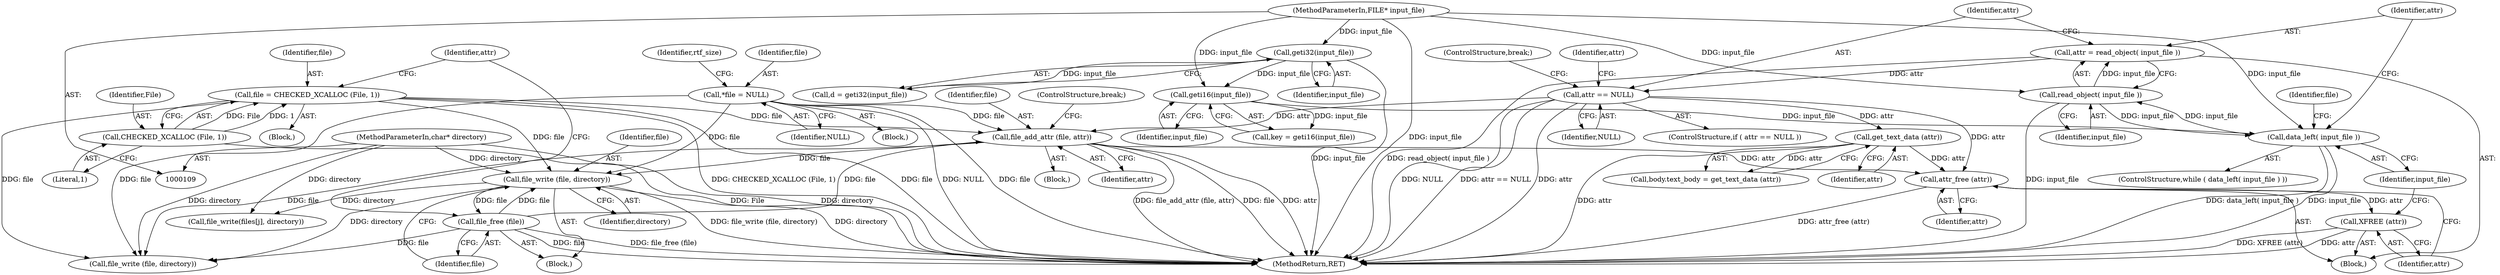 digraph "0_tnef_8dccf79857ceeb7a6d3e42c1e762e7b865d5344d_1@API" {
"1000326" [label="(Call,attr_free (attr))"];
"1000217" [label="(Call,get_text_data (attr))"];
"1000174" [label="(Call,attr == NULL)"];
"1000169" [label="(Call,attr = read_object( input_file ))"];
"1000171" [label="(Call,read_object( input_file ))"];
"1000166" [label="(Call,data_left( input_file ))"];
"1000160" [label="(Call,geti16(input_file))"];
"1000146" [label="(Call,geti32(input_file))"];
"1000110" [label="(MethodParameterIn,FILE* input_file)"];
"1000312" [label="(Call,file_add_attr (file, attr))"];
"1000195" [label="(Call,file = CHECKED_XCALLOC (File, 1))"];
"1000197" [label="(Call,CHECKED_XCALLOC (File, 1))"];
"1000191" [label="(Call,file_free (file))"];
"1000188" [label="(Call,file_write (file, directory))"];
"1000123" [label="(Call,*file = NULL)"];
"1000111" [label="(MethodParameterIn,char* directory)"];
"1000328" [label="(Call,XFREE (attr))"];
"1000173" [label="(ControlStructure,if ( attr == NULL ))"];
"1000204" [label="(Block,)"];
"1000190" [label="(Identifier,directory)"];
"1000161" [label="(Identifier,input_file)"];
"1000124" [label="(Identifier,file)"];
"1000177" [label="(ControlStructure,break;)"];
"1000194" [label="(Block,)"];
"1000192" [label="(Identifier,file)"];
"1000128" [label="(Identifier,rtf_size)"];
"1000329" [label="(Identifier,attr)"];
"1000168" [label="(Block,)"];
"1000218" [label="(Identifier,attr)"];
"1000313" [label="(Identifier,file)"];
"1000123" [label="(Call,*file = NULL)"];
"1000195" [label="(Call,file = CHECKED_XCALLOC (File, 1))"];
"1000314" [label="(Identifier,attr)"];
"1000166" [label="(Call,data_left( input_file ))"];
"1000115" [label="(Block,)"];
"1000125" [label="(Identifier,NULL)"];
"1000333" [label="(Call,file_write (file, directory))"];
"1000174" [label="(Call,attr == NULL)"];
"1000191" [label="(Call,file_free (file))"];
"1000198" [label="(Identifier,File)"];
"1000110" [label="(MethodParameterIn,FILE* input_file)"];
"1000187" [label="(Block,)"];
"1000315" [label="(ControlStructure,break;)"];
"1000171" [label="(Call,read_object( input_file ))"];
"1000217" [label="(Call,get_text_data (attr))"];
"1000327" [label="(Identifier,attr)"];
"1000197" [label="(Call,CHECKED_XCALLOC (File, 1))"];
"1000397" [label="(Call,file_write(files[j], directory))"];
"1000144" [label="(Call,d = geti32(input_file))"];
"1000199" [label="(Literal,1)"];
"1000328" [label="(Call,XFREE (attr))"];
"1000189" [label="(Identifier,file)"];
"1000176" [label="(Identifier,NULL)"];
"1000213" [label="(Call,body.text_body = get_text_data (attr))"];
"1000170" [label="(Identifier,attr)"];
"1000146" [label="(Call,geti32(input_file))"];
"1000111" [label="(MethodParameterIn,char* directory)"];
"1000326" [label="(Call,attr_free (attr))"];
"1000175" [label="(Identifier,attr)"];
"1000331" [label="(Identifier,file)"];
"1000158" [label="(Call,key = geti16(input_file))"];
"1000196" [label="(Identifier,file)"];
"1000312" [label="(Call,file_add_attr (file, attr))"];
"1000188" [label="(Call,file_write (file, directory))"];
"1000172" [label="(Identifier,input_file)"];
"1000160" [label="(Call,geti16(input_file))"];
"1000147" [label="(Identifier,input_file)"];
"1000181" [label="(Identifier,attr)"];
"1000202" [label="(Identifier,attr)"];
"1000167" [label="(Identifier,input_file)"];
"1000165" [label="(ControlStructure,while ( data_left( input_file ) ))"];
"1000169" [label="(Call,attr = read_object( input_file ))"];
"1000460" [label="(MethodReturn,RET)"];
"1000326" -> "1000168"  [label="AST: "];
"1000326" -> "1000327"  [label="CFG: "];
"1000327" -> "1000326"  [label="AST: "];
"1000329" -> "1000326"  [label="CFG: "];
"1000326" -> "1000460"  [label="DDG: attr_free (attr)"];
"1000217" -> "1000326"  [label="DDG: attr"];
"1000312" -> "1000326"  [label="DDG: attr"];
"1000174" -> "1000326"  [label="DDG: attr"];
"1000326" -> "1000328"  [label="DDG: attr"];
"1000217" -> "1000213"  [label="AST: "];
"1000217" -> "1000218"  [label="CFG: "];
"1000218" -> "1000217"  [label="AST: "];
"1000213" -> "1000217"  [label="CFG: "];
"1000217" -> "1000460"  [label="DDG: attr"];
"1000217" -> "1000213"  [label="DDG: attr"];
"1000174" -> "1000217"  [label="DDG: attr"];
"1000174" -> "1000173"  [label="AST: "];
"1000174" -> "1000176"  [label="CFG: "];
"1000175" -> "1000174"  [label="AST: "];
"1000176" -> "1000174"  [label="AST: "];
"1000177" -> "1000174"  [label="CFG: "];
"1000181" -> "1000174"  [label="CFG: "];
"1000174" -> "1000460"  [label="DDG: NULL"];
"1000174" -> "1000460"  [label="DDG: attr == NULL"];
"1000174" -> "1000460"  [label="DDG: attr"];
"1000169" -> "1000174"  [label="DDG: attr"];
"1000174" -> "1000312"  [label="DDG: attr"];
"1000169" -> "1000168"  [label="AST: "];
"1000169" -> "1000171"  [label="CFG: "];
"1000170" -> "1000169"  [label="AST: "];
"1000171" -> "1000169"  [label="AST: "];
"1000175" -> "1000169"  [label="CFG: "];
"1000169" -> "1000460"  [label="DDG: read_object( input_file )"];
"1000171" -> "1000169"  [label="DDG: input_file"];
"1000171" -> "1000172"  [label="CFG: "];
"1000172" -> "1000171"  [label="AST: "];
"1000171" -> "1000460"  [label="DDG: input_file"];
"1000171" -> "1000166"  [label="DDG: input_file"];
"1000166" -> "1000171"  [label="DDG: input_file"];
"1000110" -> "1000171"  [label="DDG: input_file"];
"1000166" -> "1000165"  [label="AST: "];
"1000166" -> "1000167"  [label="CFG: "];
"1000167" -> "1000166"  [label="AST: "];
"1000170" -> "1000166"  [label="CFG: "];
"1000331" -> "1000166"  [label="CFG: "];
"1000166" -> "1000460"  [label="DDG: data_left( input_file )"];
"1000166" -> "1000460"  [label="DDG: input_file"];
"1000160" -> "1000166"  [label="DDG: input_file"];
"1000110" -> "1000166"  [label="DDG: input_file"];
"1000160" -> "1000158"  [label="AST: "];
"1000160" -> "1000161"  [label="CFG: "];
"1000161" -> "1000160"  [label="AST: "];
"1000158" -> "1000160"  [label="CFG: "];
"1000160" -> "1000158"  [label="DDG: input_file"];
"1000146" -> "1000160"  [label="DDG: input_file"];
"1000110" -> "1000160"  [label="DDG: input_file"];
"1000146" -> "1000144"  [label="AST: "];
"1000146" -> "1000147"  [label="CFG: "];
"1000147" -> "1000146"  [label="AST: "];
"1000144" -> "1000146"  [label="CFG: "];
"1000146" -> "1000460"  [label="DDG: input_file"];
"1000146" -> "1000144"  [label="DDG: input_file"];
"1000110" -> "1000146"  [label="DDG: input_file"];
"1000110" -> "1000109"  [label="AST: "];
"1000110" -> "1000460"  [label="DDG: input_file"];
"1000312" -> "1000204"  [label="AST: "];
"1000312" -> "1000314"  [label="CFG: "];
"1000313" -> "1000312"  [label="AST: "];
"1000314" -> "1000312"  [label="AST: "];
"1000315" -> "1000312"  [label="CFG: "];
"1000312" -> "1000460"  [label="DDG: file_add_attr (file, attr)"];
"1000312" -> "1000460"  [label="DDG: file"];
"1000312" -> "1000460"  [label="DDG: attr"];
"1000312" -> "1000188"  [label="DDG: file"];
"1000195" -> "1000312"  [label="DDG: file"];
"1000191" -> "1000312"  [label="DDG: file"];
"1000123" -> "1000312"  [label="DDG: file"];
"1000312" -> "1000333"  [label="DDG: file"];
"1000195" -> "1000194"  [label="AST: "];
"1000195" -> "1000197"  [label="CFG: "];
"1000196" -> "1000195"  [label="AST: "];
"1000197" -> "1000195"  [label="AST: "];
"1000202" -> "1000195"  [label="CFG: "];
"1000195" -> "1000460"  [label="DDG: CHECKED_XCALLOC (File, 1)"];
"1000195" -> "1000460"  [label="DDG: file"];
"1000195" -> "1000188"  [label="DDG: file"];
"1000197" -> "1000195"  [label="DDG: File"];
"1000197" -> "1000195"  [label="DDG: 1"];
"1000195" -> "1000333"  [label="DDG: file"];
"1000197" -> "1000199"  [label="CFG: "];
"1000198" -> "1000197"  [label="AST: "];
"1000199" -> "1000197"  [label="AST: "];
"1000197" -> "1000460"  [label="DDG: File"];
"1000191" -> "1000187"  [label="AST: "];
"1000191" -> "1000192"  [label="CFG: "];
"1000192" -> "1000191"  [label="AST: "];
"1000202" -> "1000191"  [label="CFG: "];
"1000191" -> "1000460"  [label="DDG: file_free (file)"];
"1000191" -> "1000460"  [label="DDG: file"];
"1000191" -> "1000188"  [label="DDG: file"];
"1000188" -> "1000191"  [label="DDG: file"];
"1000191" -> "1000333"  [label="DDG: file"];
"1000188" -> "1000187"  [label="AST: "];
"1000188" -> "1000190"  [label="CFG: "];
"1000189" -> "1000188"  [label="AST: "];
"1000190" -> "1000188"  [label="AST: "];
"1000192" -> "1000188"  [label="CFG: "];
"1000188" -> "1000460"  [label="DDG: file_write (file, directory)"];
"1000188" -> "1000460"  [label="DDG: directory"];
"1000123" -> "1000188"  [label="DDG: file"];
"1000111" -> "1000188"  [label="DDG: directory"];
"1000188" -> "1000333"  [label="DDG: directory"];
"1000188" -> "1000397"  [label="DDG: directory"];
"1000123" -> "1000115"  [label="AST: "];
"1000123" -> "1000125"  [label="CFG: "];
"1000124" -> "1000123"  [label="AST: "];
"1000125" -> "1000123"  [label="AST: "];
"1000128" -> "1000123"  [label="CFG: "];
"1000123" -> "1000460"  [label="DDG: NULL"];
"1000123" -> "1000460"  [label="DDG: file"];
"1000123" -> "1000333"  [label="DDG: file"];
"1000111" -> "1000109"  [label="AST: "];
"1000111" -> "1000460"  [label="DDG: directory"];
"1000111" -> "1000333"  [label="DDG: directory"];
"1000111" -> "1000397"  [label="DDG: directory"];
"1000328" -> "1000168"  [label="AST: "];
"1000328" -> "1000329"  [label="CFG: "];
"1000329" -> "1000328"  [label="AST: "];
"1000167" -> "1000328"  [label="CFG: "];
"1000328" -> "1000460"  [label="DDG: XFREE (attr)"];
"1000328" -> "1000460"  [label="DDG: attr"];
}

